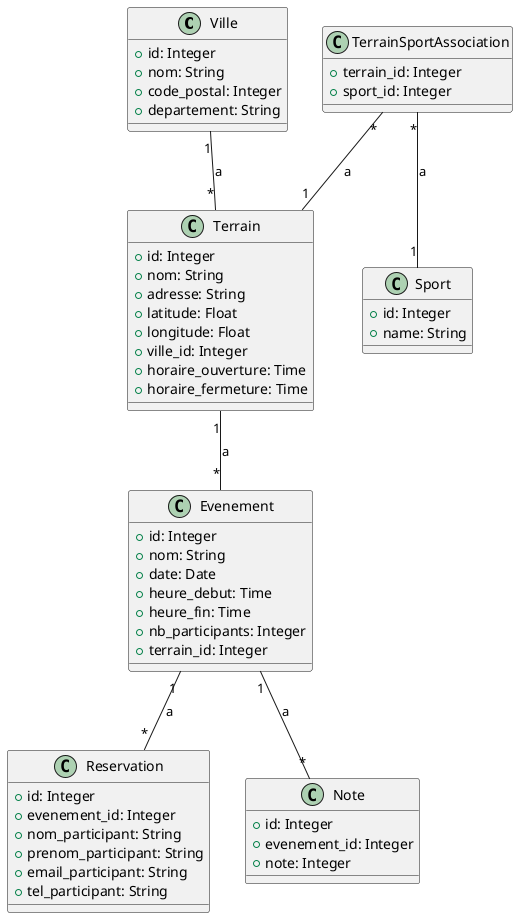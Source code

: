 @startuml
!define TABLE class

TABLE Ville {
  +id: Integer
  +nom: String
  +code_postal: Integer
  +departement: String
}

TABLE Terrain {
  +id: Integer
  +nom: String
  +adresse: String
  +latitude: Float
  +longitude: Float
  +ville_id: Integer
  +horaire_ouverture: Time
  +horaire_fermeture: Time
}

TABLE Evenement {
  +id: Integer
  +nom: String
  +date: Date
  +heure_debut: Time
  +heure_fin: Time
  +nb_participants: Integer
  +terrain_id: Integer
}

TABLE Sport {
  +id: Integer
  +name: String
}

TABLE Reservation {
  +id: Integer
  +evenement_id: Integer
  +nom_participant: String
  +prenom_participant: String
  +email_participant: String
  +tel_participant: String
}

TABLE Note {
  +id: Integer
  +evenement_id: Integer
  +note: Integer
}

TABLE TerrainSportAssociation {
  +terrain_id: Integer
  +sport_id: Integer
}

Ville "1" -- "*" Terrain : a
Terrain "1" -- "*" Evenement : a
Evenement "1" -- "*" Reservation : a
Evenement "1" -- "*" Note : a
TerrainSportAssociation "*" -- "1"Terrain : a
TerrainSportAssociation "*" -- "1" Sport : a
@enduml
